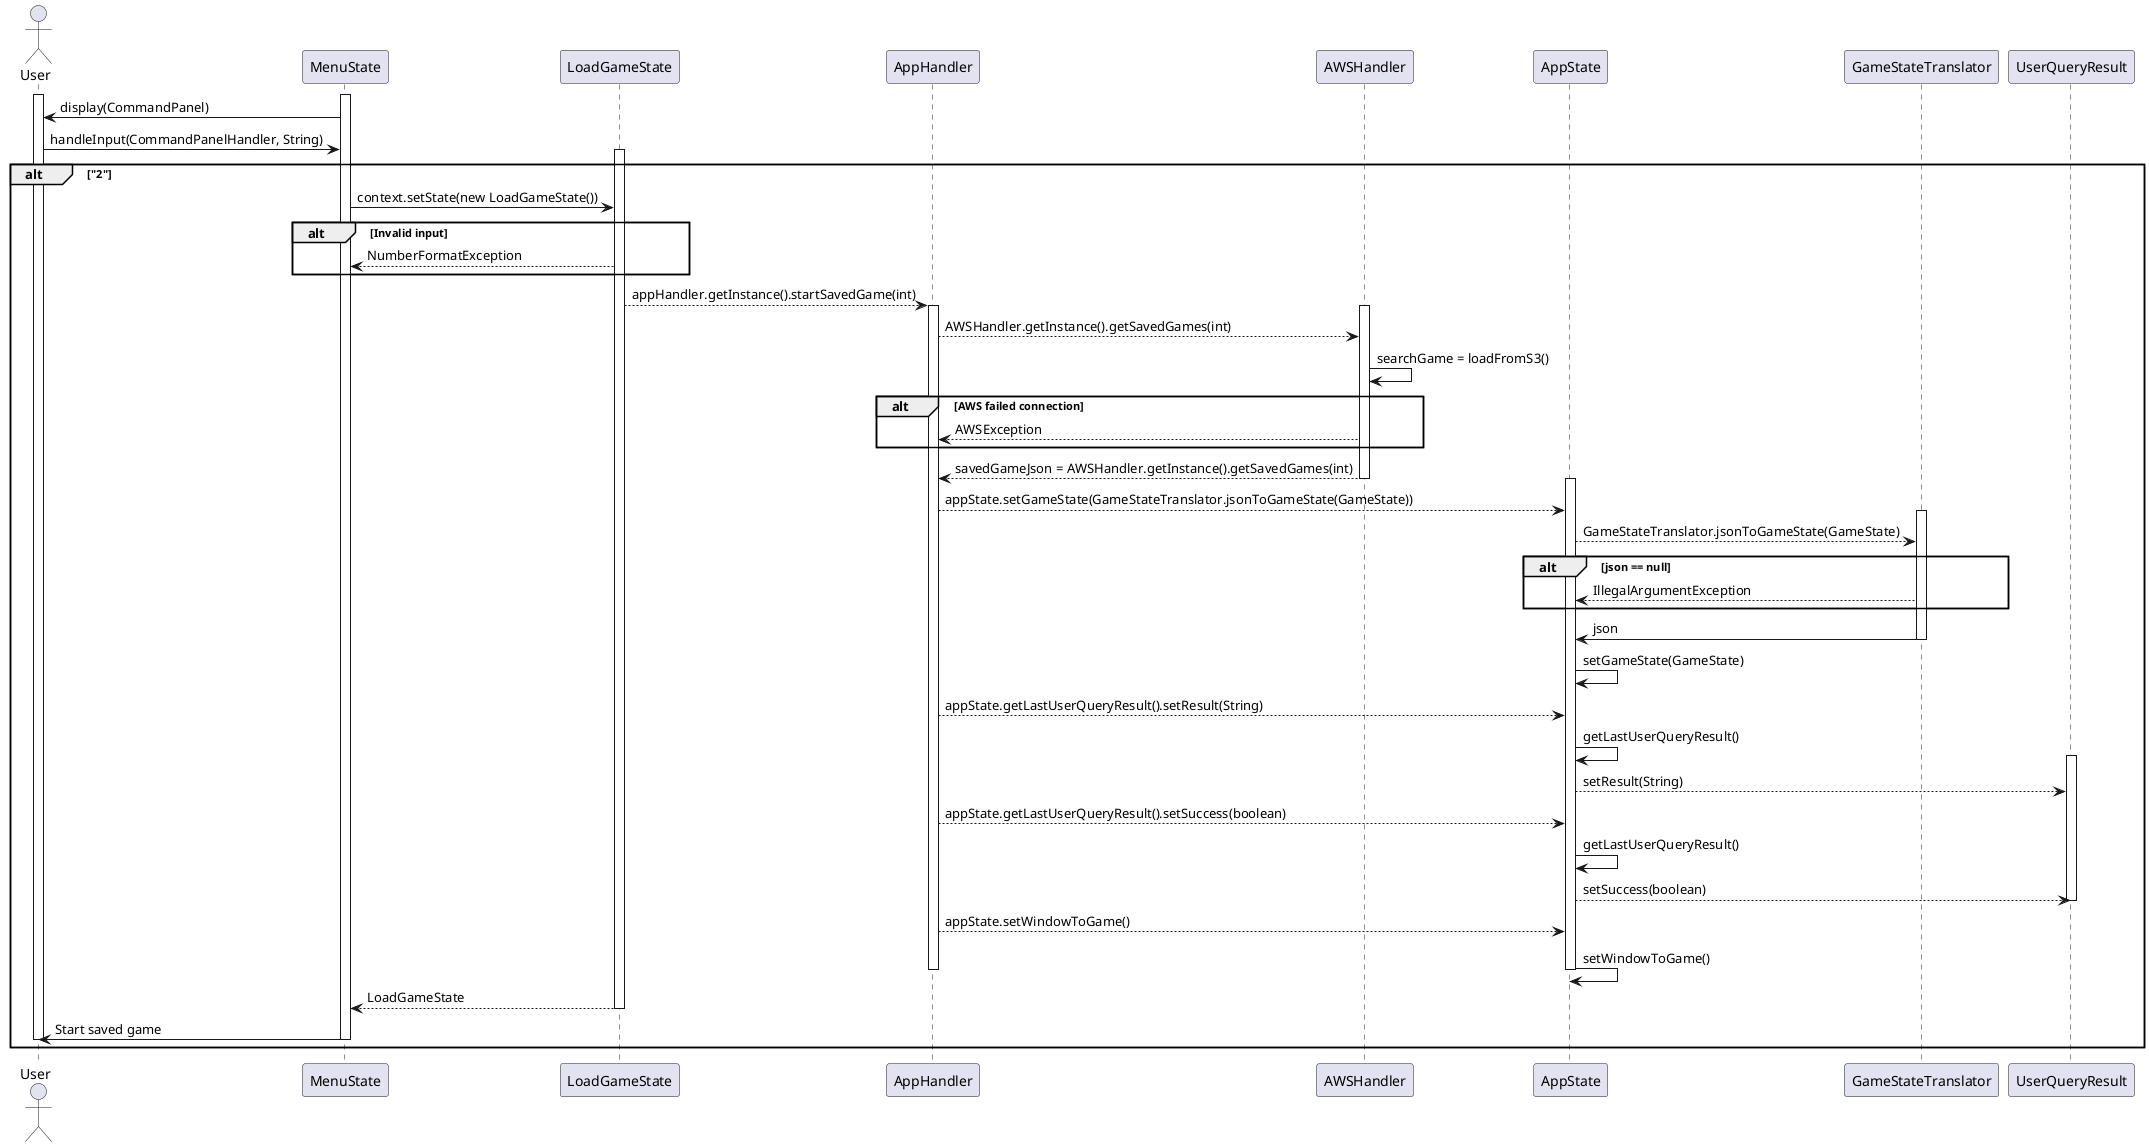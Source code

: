@startuml

actor User

participant MenuState
participant LoadGameState
participant AppHandler
participant AWSHandler
participant AppState
participant GameStateTranslator
participant UserQueryResult

activate User
activate MenuState

MenuState -> User : display(CommandPanel)
User -> MenuState : handleInput(CommandPanelHandler, String)

activate LoadGameState

alt "2"
MenuState -> LoadGameState : context.setState(new LoadGameState())
alt Invalid input
LoadGameState --> MenuState : NumberFormatException
end


LoadGameState --> AppHandler : appHandler.getInstance().startSavedGame(int)
activate AppHandler

activate AWSHandler
AppHandler --> AWSHandler : AWSHandler.getInstance().getSavedGames(int)
AWSHandler -> AWSHandler : searchGame = loadFromS3()

alt AWS failed connection
AWSHandler --> AppHandler : AWSException
end

AWSHandler --> AppHandler : savedGameJson = AWSHandler.getInstance().getSavedGames(int)
deactivate AWSHandler

activate AppState

AppHandler --> AppState : appState.setGameState(GameStateTranslator.jsonToGameState(GameState))

activate GameStateTranslator

AppState --> GameStateTranslator : GameStateTranslator.jsonToGameState(GameState)
alt json == null
GameStateTranslator --> AppState : IllegalArgumentException
end
GameStateTranslator -> AppState : json
deactivate GameStateTranslator
AppState -> AppState : setGameState(GameState)

AppHandler --> AppState : appState.getLastUserQueryResult().setResult(String)
AppState -> AppState : getLastUserQueryResult()

activate UserQueryResult
AppState --> UserQueryResult : setResult(String)
AppHandler --> AppState : appState.getLastUserQueryResult().setSuccess(boolean)
AppState -> AppState : getLastUserQueryResult()
AppState --> UserQueryResult : setSuccess(boolean)

deactivate UserQueryResult

AppHandler --> AppState : appState.setWindowToGame()
AppState -> AppState : setWindowToGame()

deactivate AppState
deactivate AppHandler


LoadGameState --> MenuState : LoadGameState
deactivate LoadGameState
MenuState -> User : Start saved game
deactivate MenuState
deactivate User
end






@enduml